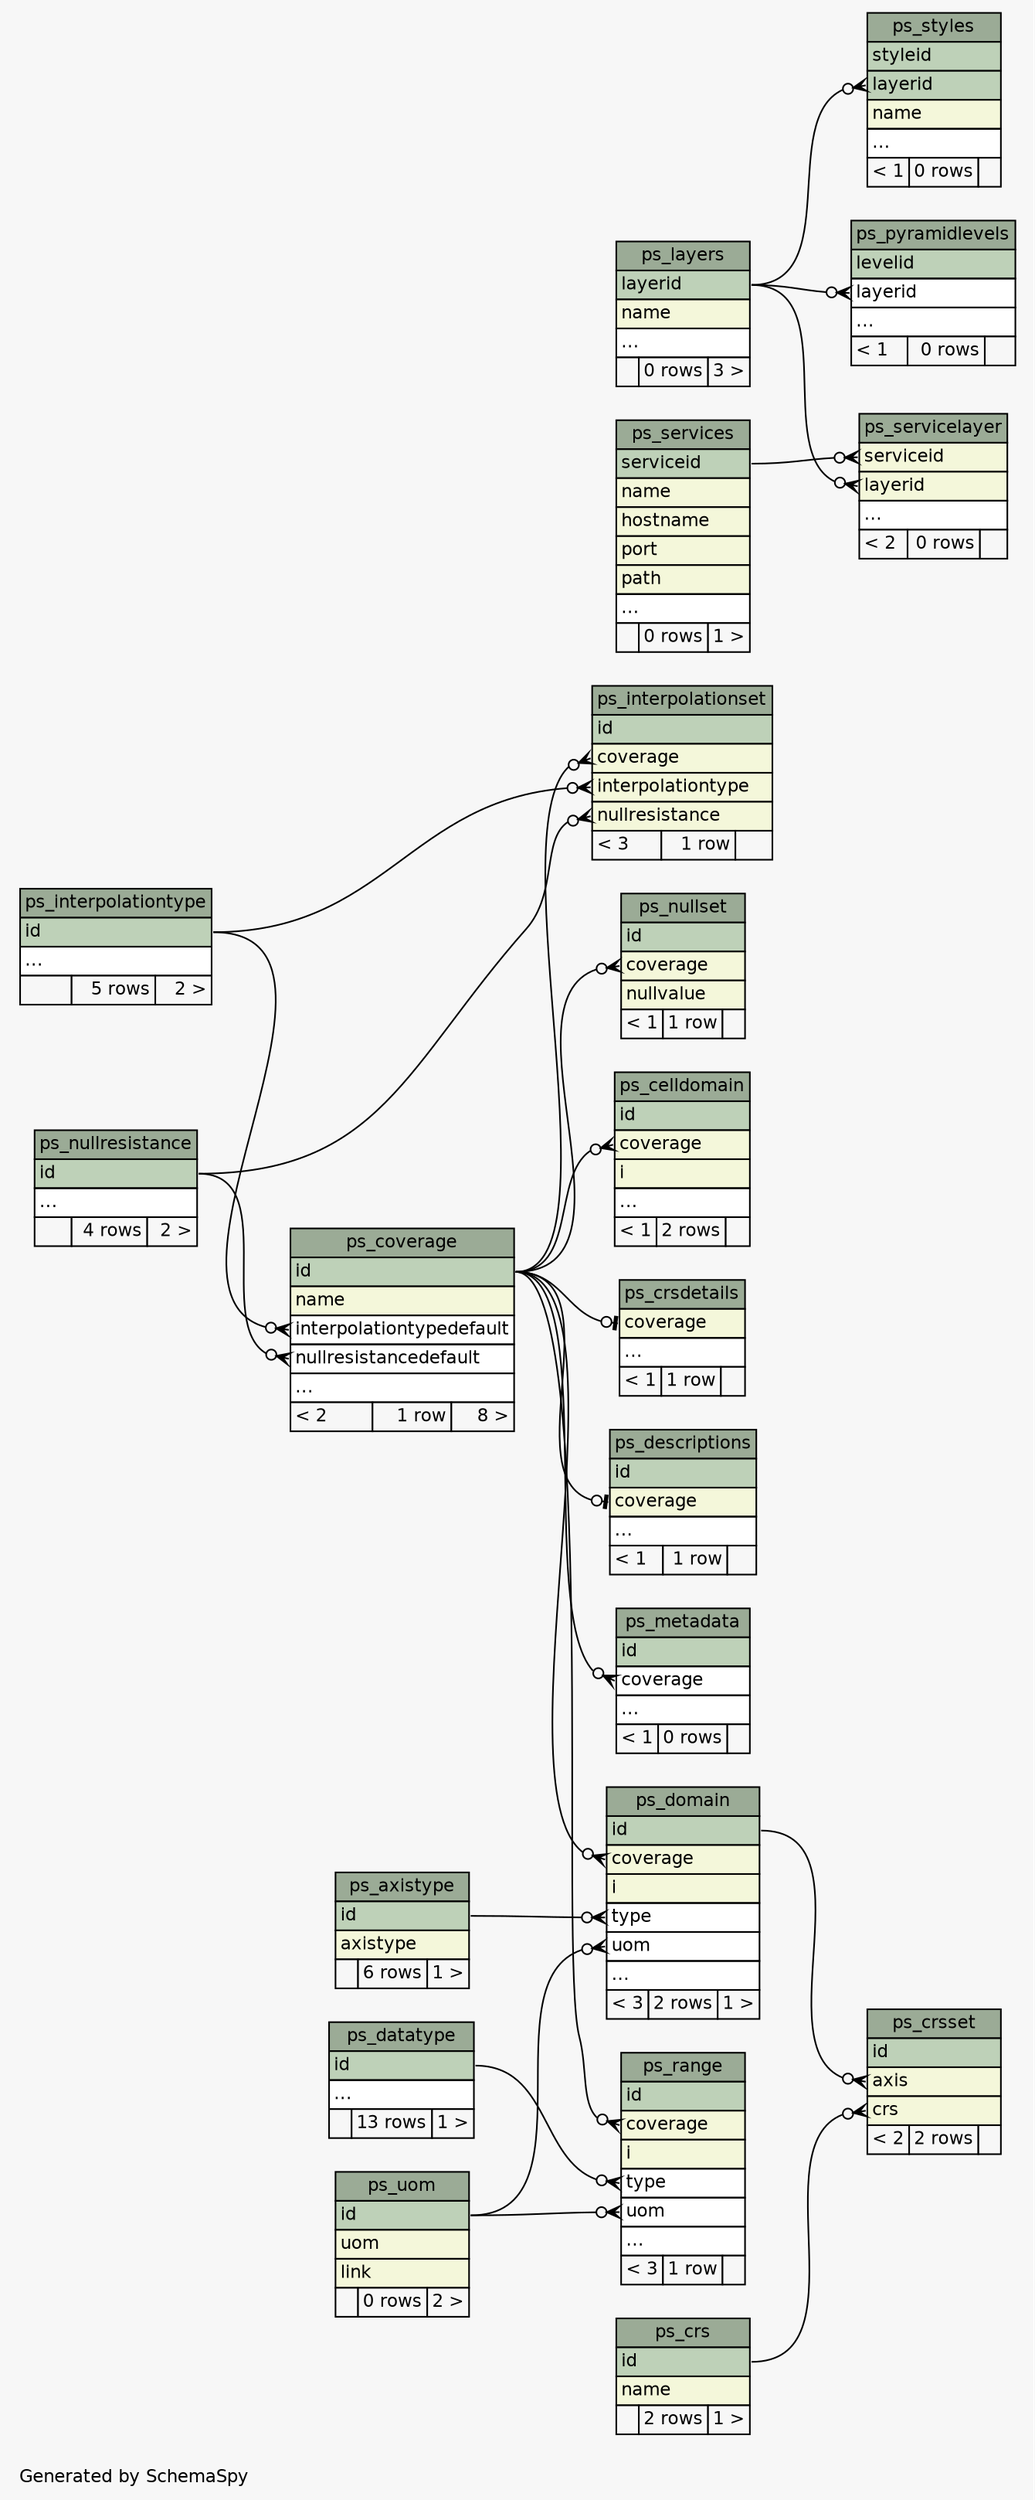 // dot 2.20.2 on Linux 2.6.32-45-generic
// SchemaSpy rev 590
digraph "compactRelationshipsDiagram" {
  graph [
    rankdir="RL"
    bgcolor="#f7f7f7"
    label="\nGenerated by SchemaSpy"
    labeljust="l"
    nodesep="0.18"
    ranksep="0.46"
    fontname="Helvetica"
    fontsize="11"
  ];
  node [
    fontname="Helvetica"
    fontsize="11"
    shape="plaintext"
  ];
  edge [
    arrowsize="0.8"
  ];
  "ps_axistype" [
    label=<
    <TABLE BORDER="0" CELLBORDER="1" CELLSPACING="0" BGCOLOR="#ffffff">
      <TR><TD COLSPAN="3" BGCOLOR="#9bab96" ALIGN="CENTER">ps_axistype</TD></TR>
      <TR><TD PORT="id" COLSPAN="3" BGCOLOR="#bed1b8" ALIGN="LEFT">id</TD></TR>
      <TR><TD PORT="axistype" COLSPAN="3" BGCOLOR="#f4f7da" ALIGN="LEFT">axistype</TD></TR>
      <TR><TD ALIGN="LEFT" BGCOLOR="#f7f7f7">  </TD><TD ALIGN="RIGHT" BGCOLOR="#f7f7f7">6 rows</TD><TD ALIGN="RIGHT" BGCOLOR="#f7f7f7">1 &gt;</TD></TR>
    </TABLE>>
    URL="tables/ps_axistype.html"
    tooltip="ps_axistype"
  ];
  "ps_celldomain" [
    label=<
    <TABLE BORDER="0" CELLBORDER="1" CELLSPACING="0" BGCOLOR="#ffffff">
      <TR><TD COLSPAN="3" BGCOLOR="#9bab96" ALIGN="CENTER">ps_celldomain</TD></TR>
      <TR><TD PORT="id" COLSPAN="3" BGCOLOR="#bed1b8" ALIGN="LEFT">id</TD></TR>
      <TR><TD PORT="coverage" COLSPAN="3" BGCOLOR="#f4f7da" ALIGN="LEFT">coverage</TD></TR>
      <TR><TD PORT="i" COLSPAN="3" BGCOLOR="#f4f7da" ALIGN="LEFT">i</TD></TR>
      <TR><TD PORT="elipses" COLSPAN="3" ALIGN="LEFT">...</TD></TR>
      <TR><TD ALIGN="LEFT" BGCOLOR="#f7f7f7">&lt; 1</TD><TD ALIGN="RIGHT" BGCOLOR="#f7f7f7">2 rows</TD><TD ALIGN="RIGHT" BGCOLOR="#f7f7f7">  </TD></TR>
    </TABLE>>
    URL="tables/ps_celldomain.html"
    tooltip="ps_celldomain"
  ];
  "ps_coverage" [
    label=<
    <TABLE BORDER="0" CELLBORDER="1" CELLSPACING="0" BGCOLOR="#ffffff">
      <TR><TD COLSPAN="3" BGCOLOR="#9bab96" ALIGN="CENTER">ps_coverage</TD></TR>
      <TR><TD PORT="id" COLSPAN="3" BGCOLOR="#bed1b8" ALIGN="LEFT">id</TD></TR>
      <TR><TD PORT="name" COLSPAN="3" BGCOLOR="#f4f7da" ALIGN="LEFT">name</TD></TR>
      <TR><TD PORT="interpolationtypedefault" COLSPAN="3" ALIGN="LEFT">interpolationtypedefault</TD></TR>
      <TR><TD PORT="nullresistancedefault" COLSPAN="3" ALIGN="LEFT">nullresistancedefault</TD></TR>
      <TR><TD PORT="elipses" COLSPAN="3" ALIGN="LEFT">...</TD></TR>
      <TR><TD ALIGN="LEFT" BGCOLOR="#f7f7f7">&lt; 2</TD><TD ALIGN="RIGHT" BGCOLOR="#f7f7f7">1 row</TD><TD ALIGN="RIGHT" BGCOLOR="#f7f7f7">8 &gt;</TD></TR>
    </TABLE>>
    URL="tables/ps_coverage.html"
    tooltip="ps_coverage"
  ];
  "ps_crs" [
    label=<
    <TABLE BORDER="0" CELLBORDER="1" CELLSPACING="0" BGCOLOR="#ffffff">
      <TR><TD COLSPAN="3" BGCOLOR="#9bab96" ALIGN="CENTER">ps_crs</TD></TR>
      <TR><TD PORT="id" COLSPAN="3" BGCOLOR="#bed1b8" ALIGN="LEFT">id</TD></TR>
      <TR><TD PORT="name" COLSPAN="3" BGCOLOR="#f4f7da" ALIGN="LEFT">name</TD></TR>
      <TR><TD ALIGN="LEFT" BGCOLOR="#f7f7f7">  </TD><TD ALIGN="RIGHT" BGCOLOR="#f7f7f7">2 rows</TD><TD ALIGN="RIGHT" BGCOLOR="#f7f7f7">1 &gt;</TD></TR>
    </TABLE>>
    URL="tables/ps_crs.html"
    tooltip="ps_crs"
  ];
  "ps_crsdetails" [
    label=<
    <TABLE BORDER="0" CELLBORDER="1" CELLSPACING="0" BGCOLOR="#ffffff">
      <TR><TD COLSPAN="3" BGCOLOR="#9bab96" ALIGN="CENTER">ps_crsdetails</TD></TR>
      <TR><TD PORT="coverage" COLSPAN="3" BGCOLOR="#f4f7da" ALIGN="LEFT">coverage</TD></TR>
      <TR><TD PORT="elipses" COLSPAN="3" ALIGN="LEFT">...</TD></TR>
      <TR><TD ALIGN="LEFT" BGCOLOR="#f7f7f7">&lt; 1</TD><TD ALIGN="RIGHT" BGCOLOR="#f7f7f7">1 row</TD><TD ALIGN="RIGHT" BGCOLOR="#f7f7f7">  </TD></TR>
    </TABLE>>
    URL="tables/ps_crsdetails.html"
    tooltip="ps_crsdetails"
  ];
  "ps_crsset" [
    label=<
    <TABLE BORDER="0" CELLBORDER="1" CELLSPACING="0" BGCOLOR="#ffffff">
      <TR><TD COLSPAN="3" BGCOLOR="#9bab96" ALIGN="CENTER">ps_crsset</TD></TR>
      <TR><TD PORT="id" COLSPAN="3" BGCOLOR="#bed1b8" ALIGN="LEFT">id</TD></TR>
      <TR><TD PORT="axis" COLSPAN="3" BGCOLOR="#f4f7da" ALIGN="LEFT">axis</TD></TR>
      <TR><TD PORT="crs" COLSPAN="3" BGCOLOR="#f4f7da" ALIGN="LEFT">crs</TD></TR>
      <TR><TD ALIGN="LEFT" BGCOLOR="#f7f7f7">&lt; 2</TD><TD ALIGN="RIGHT" BGCOLOR="#f7f7f7">2 rows</TD><TD ALIGN="RIGHT" BGCOLOR="#f7f7f7">  </TD></TR>
    </TABLE>>
    URL="tables/ps_crsset.html"
    tooltip="ps_crsset"
  ];
  "ps_datatype" [
    label=<
    <TABLE BORDER="0" CELLBORDER="1" CELLSPACING="0" BGCOLOR="#ffffff">
      <TR><TD COLSPAN="3" BGCOLOR="#9bab96" ALIGN="CENTER">ps_datatype</TD></TR>
      <TR><TD PORT="id" COLSPAN="3" BGCOLOR="#bed1b8" ALIGN="LEFT">id</TD></TR>
      <TR><TD PORT="elipses" COLSPAN="3" ALIGN="LEFT">...</TD></TR>
      <TR><TD ALIGN="LEFT" BGCOLOR="#f7f7f7">  </TD><TD ALIGN="RIGHT" BGCOLOR="#f7f7f7">13 rows</TD><TD ALIGN="RIGHT" BGCOLOR="#f7f7f7">1 &gt;</TD></TR>
    </TABLE>>
    URL="tables/ps_datatype.html"
    tooltip="ps_datatype"
  ];
  "ps_descriptions" [
    label=<
    <TABLE BORDER="0" CELLBORDER="1" CELLSPACING="0" BGCOLOR="#ffffff">
      <TR><TD COLSPAN="3" BGCOLOR="#9bab96" ALIGN="CENTER">ps_descriptions</TD></TR>
      <TR><TD PORT="id" COLSPAN="3" BGCOLOR="#bed1b8" ALIGN="LEFT">id</TD></TR>
      <TR><TD PORT="coverage" COLSPAN="3" BGCOLOR="#f4f7da" ALIGN="LEFT">coverage</TD></TR>
      <TR><TD PORT="elipses" COLSPAN="3" ALIGN="LEFT">...</TD></TR>
      <TR><TD ALIGN="LEFT" BGCOLOR="#f7f7f7">&lt; 1</TD><TD ALIGN="RIGHT" BGCOLOR="#f7f7f7">1 row</TD><TD ALIGN="RIGHT" BGCOLOR="#f7f7f7">  </TD></TR>
    </TABLE>>
    URL="tables/ps_descriptions.html"
    tooltip="ps_descriptions"
  ];
  "ps_domain" [
    label=<
    <TABLE BORDER="0" CELLBORDER="1" CELLSPACING="0" BGCOLOR="#ffffff">
      <TR><TD COLSPAN="3" BGCOLOR="#9bab96" ALIGN="CENTER">ps_domain</TD></TR>
      <TR><TD PORT="id" COLSPAN="3" BGCOLOR="#bed1b8" ALIGN="LEFT">id</TD></TR>
      <TR><TD PORT="coverage" COLSPAN="3" BGCOLOR="#f4f7da" ALIGN="LEFT">coverage</TD></TR>
      <TR><TD PORT="i" COLSPAN="3" BGCOLOR="#f4f7da" ALIGN="LEFT">i</TD></TR>
      <TR><TD PORT="type" COLSPAN="3" ALIGN="LEFT">type</TD></TR>
      <TR><TD PORT="uom" COLSPAN="3" ALIGN="LEFT">uom</TD></TR>
      <TR><TD PORT="elipses" COLSPAN="3" ALIGN="LEFT">...</TD></TR>
      <TR><TD ALIGN="LEFT" BGCOLOR="#f7f7f7">&lt; 3</TD><TD ALIGN="RIGHT" BGCOLOR="#f7f7f7">2 rows</TD><TD ALIGN="RIGHT" BGCOLOR="#f7f7f7">1 &gt;</TD></TR>
    </TABLE>>
    URL="tables/ps_domain.html"
    tooltip="ps_domain"
  ];
  "ps_interpolationset" [
    label=<
    <TABLE BORDER="0" CELLBORDER="1" CELLSPACING="0" BGCOLOR="#ffffff">
      <TR><TD COLSPAN="3" BGCOLOR="#9bab96" ALIGN="CENTER">ps_interpolationset</TD></TR>
      <TR><TD PORT="id" COLSPAN="3" BGCOLOR="#bed1b8" ALIGN="LEFT">id</TD></TR>
      <TR><TD PORT="coverage" COLSPAN="3" BGCOLOR="#f4f7da" ALIGN="LEFT">coverage</TD></TR>
      <TR><TD PORT="interpolationtype" COLSPAN="3" BGCOLOR="#f4f7da" ALIGN="LEFT">interpolationtype</TD></TR>
      <TR><TD PORT="nullresistance" COLSPAN="3" BGCOLOR="#f4f7da" ALIGN="LEFT">nullresistance</TD></TR>
      <TR><TD ALIGN="LEFT" BGCOLOR="#f7f7f7">&lt; 3</TD><TD ALIGN="RIGHT" BGCOLOR="#f7f7f7">1 row</TD><TD ALIGN="RIGHT" BGCOLOR="#f7f7f7">  </TD></TR>
    </TABLE>>
    URL="tables/ps_interpolationset.html"
    tooltip="ps_interpolationset"
  ];
  "ps_interpolationtype" [
    label=<
    <TABLE BORDER="0" CELLBORDER="1" CELLSPACING="0" BGCOLOR="#ffffff">
      <TR><TD COLSPAN="3" BGCOLOR="#9bab96" ALIGN="CENTER">ps_interpolationtype</TD></TR>
      <TR><TD PORT="id" COLSPAN="3" BGCOLOR="#bed1b8" ALIGN="LEFT">id</TD></TR>
      <TR><TD PORT="elipses" COLSPAN="3" ALIGN="LEFT">...</TD></TR>
      <TR><TD ALIGN="LEFT" BGCOLOR="#f7f7f7">  </TD><TD ALIGN="RIGHT" BGCOLOR="#f7f7f7">5 rows</TD><TD ALIGN="RIGHT" BGCOLOR="#f7f7f7">2 &gt;</TD></TR>
    </TABLE>>
    URL="tables/ps_interpolationtype.html"
    tooltip="ps_interpolationtype"
  ];
  "ps_layers" [
    label=<
    <TABLE BORDER="0" CELLBORDER="1" CELLSPACING="0" BGCOLOR="#ffffff">
      <TR><TD COLSPAN="3" BGCOLOR="#9bab96" ALIGN="CENTER">ps_layers</TD></TR>
      <TR><TD PORT="layerid" COLSPAN="3" BGCOLOR="#bed1b8" ALIGN="LEFT">layerid</TD></TR>
      <TR><TD PORT="name" COLSPAN="3" BGCOLOR="#f4f7da" ALIGN="LEFT">name</TD></TR>
      <TR><TD PORT="elipses" COLSPAN="3" ALIGN="LEFT">...</TD></TR>
      <TR><TD ALIGN="LEFT" BGCOLOR="#f7f7f7">  </TD><TD ALIGN="RIGHT" BGCOLOR="#f7f7f7">0 rows</TD><TD ALIGN="RIGHT" BGCOLOR="#f7f7f7">3 &gt;</TD></TR>
    </TABLE>>
    URL="tables/ps_layers.html"
    tooltip="ps_layers"
  ];
  "ps_metadata" [
    label=<
    <TABLE BORDER="0" CELLBORDER="1" CELLSPACING="0" BGCOLOR="#ffffff">
      <TR><TD COLSPAN="3" BGCOLOR="#9bab96" ALIGN="CENTER">ps_metadata</TD></TR>
      <TR><TD PORT="id" COLSPAN="3" BGCOLOR="#bed1b8" ALIGN="LEFT">id</TD></TR>
      <TR><TD PORT="coverage" COLSPAN="3" ALIGN="LEFT">coverage</TD></TR>
      <TR><TD PORT="elipses" COLSPAN="3" ALIGN="LEFT">...</TD></TR>
      <TR><TD ALIGN="LEFT" BGCOLOR="#f7f7f7">&lt; 1</TD><TD ALIGN="RIGHT" BGCOLOR="#f7f7f7">0 rows</TD><TD ALIGN="RIGHT" BGCOLOR="#f7f7f7">  </TD></TR>
    </TABLE>>
    URL="tables/ps_metadata.html"
    tooltip="ps_metadata"
  ];
  "ps_nullresistance" [
    label=<
    <TABLE BORDER="0" CELLBORDER="1" CELLSPACING="0" BGCOLOR="#ffffff">
      <TR><TD COLSPAN="3" BGCOLOR="#9bab96" ALIGN="CENTER">ps_nullresistance</TD></TR>
      <TR><TD PORT="id" COLSPAN="3" BGCOLOR="#bed1b8" ALIGN="LEFT">id</TD></TR>
      <TR><TD PORT="elipses" COLSPAN="3" ALIGN="LEFT">...</TD></TR>
      <TR><TD ALIGN="LEFT" BGCOLOR="#f7f7f7">  </TD><TD ALIGN="RIGHT" BGCOLOR="#f7f7f7">4 rows</TD><TD ALIGN="RIGHT" BGCOLOR="#f7f7f7">2 &gt;</TD></TR>
    </TABLE>>
    URL="tables/ps_nullresistance.html"
    tooltip="ps_nullresistance"
  ];
  "ps_nullset" [
    label=<
    <TABLE BORDER="0" CELLBORDER="1" CELLSPACING="0" BGCOLOR="#ffffff">
      <TR><TD COLSPAN="3" BGCOLOR="#9bab96" ALIGN="CENTER">ps_nullset</TD></TR>
      <TR><TD PORT="id" COLSPAN="3" BGCOLOR="#bed1b8" ALIGN="LEFT">id</TD></TR>
      <TR><TD PORT="coverage" COLSPAN="3" BGCOLOR="#f4f7da" ALIGN="LEFT">coverage</TD></TR>
      <TR><TD PORT="nullvalue" COLSPAN="3" BGCOLOR="#f4f7da" ALIGN="LEFT">nullvalue</TD></TR>
      <TR><TD ALIGN="LEFT" BGCOLOR="#f7f7f7">&lt; 1</TD><TD ALIGN="RIGHT" BGCOLOR="#f7f7f7">1 row</TD><TD ALIGN="RIGHT" BGCOLOR="#f7f7f7">  </TD></TR>
    </TABLE>>
    URL="tables/ps_nullset.html"
    tooltip="ps_nullset"
  ];
  "ps_pyramidlevels" [
    label=<
    <TABLE BORDER="0" CELLBORDER="1" CELLSPACING="0" BGCOLOR="#ffffff">
      <TR><TD COLSPAN="3" BGCOLOR="#9bab96" ALIGN="CENTER">ps_pyramidlevels</TD></TR>
      <TR><TD PORT="levelid" COLSPAN="3" BGCOLOR="#bed1b8" ALIGN="LEFT">levelid</TD></TR>
      <TR><TD PORT="layerid" COLSPAN="3" ALIGN="LEFT">layerid</TD></TR>
      <TR><TD PORT="elipses" COLSPAN="3" ALIGN="LEFT">...</TD></TR>
      <TR><TD ALIGN="LEFT" BGCOLOR="#f7f7f7">&lt; 1</TD><TD ALIGN="RIGHT" BGCOLOR="#f7f7f7">0 rows</TD><TD ALIGN="RIGHT" BGCOLOR="#f7f7f7">  </TD></TR>
    </TABLE>>
    URL="tables/ps_pyramidlevels.html"
    tooltip="ps_pyramidlevels"
  ];
  "ps_range" [
    label=<
    <TABLE BORDER="0" CELLBORDER="1" CELLSPACING="0" BGCOLOR="#ffffff">
      <TR><TD COLSPAN="3" BGCOLOR="#9bab96" ALIGN="CENTER">ps_range</TD></TR>
      <TR><TD PORT="id" COLSPAN="3" BGCOLOR="#bed1b8" ALIGN="LEFT">id</TD></TR>
      <TR><TD PORT="coverage" COLSPAN="3" BGCOLOR="#f4f7da" ALIGN="LEFT">coverage</TD></TR>
      <TR><TD PORT="i" COLSPAN="3" BGCOLOR="#f4f7da" ALIGN="LEFT">i</TD></TR>
      <TR><TD PORT="type" COLSPAN="3" ALIGN="LEFT">type</TD></TR>
      <TR><TD PORT="uom" COLSPAN="3" ALIGN="LEFT">uom</TD></TR>
      <TR><TD PORT="elipses" COLSPAN="3" ALIGN="LEFT">...</TD></TR>
      <TR><TD ALIGN="LEFT" BGCOLOR="#f7f7f7">&lt; 3</TD><TD ALIGN="RIGHT" BGCOLOR="#f7f7f7">1 row</TD><TD ALIGN="RIGHT" BGCOLOR="#f7f7f7">  </TD></TR>
    </TABLE>>
    URL="tables/ps_range.html"
    tooltip="ps_range"
  ];
  "ps_servicelayer" [
    label=<
    <TABLE BORDER="0" CELLBORDER="1" CELLSPACING="0" BGCOLOR="#ffffff">
      <TR><TD COLSPAN="3" BGCOLOR="#9bab96" ALIGN="CENTER">ps_servicelayer</TD></TR>
      <TR><TD PORT="serviceid" COLSPAN="3" BGCOLOR="#f4f7da" ALIGN="LEFT">serviceid</TD></TR>
      <TR><TD PORT="layerid" COLSPAN="3" BGCOLOR="#f4f7da" ALIGN="LEFT">layerid</TD></TR>
      <TR><TD PORT="elipses" COLSPAN="3" ALIGN="LEFT">...</TD></TR>
      <TR><TD ALIGN="LEFT" BGCOLOR="#f7f7f7">&lt; 2</TD><TD ALIGN="RIGHT" BGCOLOR="#f7f7f7">0 rows</TD><TD ALIGN="RIGHT" BGCOLOR="#f7f7f7">  </TD></TR>
    </TABLE>>
    URL="tables/ps_servicelayer.html"
    tooltip="ps_servicelayer"
  ];
  "ps_services" [
    label=<
    <TABLE BORDER="0" CELLBORDER="1" CELLSPACING="0" BGCOLOR="#ffffff">
      <TR><TD COLSPAN="3" BGCOLOR="#9bab96" ALIGN="CENTER">ps_services</TD></TR>
      <TR><TD PORT="serviceid" COLSPAN="3" BGCOLOR="#bed1b8" ALIGN="LEFT">serviceid</TD></TR>
      <TR><TD PORT="name" COLSPAN="3" BGCOLOR="#f4f7da" ALIGN="LEFT">name</TD></TR>
      <TR><TD PORT="hostname" COLSPAN="3" BGCOLOR="#f4f7da" ALIGN="LEFT">hostname</TD></TR>
      <TR><TD PORT="port" COLSPAN="3" BGCOLOR="#f4f7da" ALIGN="LEFT">port</TD></TR>
      <TR><TD PORT="path" COLSPAN="3" BGCOLOR="#f4f7da" ALIGN="LEFT">path</TD></TR>
      <TR><TD PORT="elipses" COLSPAN="3" ALIGN="LEFT">...</TD></TR>
      <TR><TD ALIGN="LEFT" BGCOLOR="#f7f7f7">  </TD><TD ALIGN="RIGHT" BGCOLOR="#f7f7f7">0 rows</TD><TD ALIGN="RIGHT" BGCOLOR="#f7f7f7">1 &gt;</TD></TR>
    </TABLE>>
    URL="tables/ps_services.html"
    tooltip="ps_services"
  ];
  "ps_styles" [
    label=<
    <TABLE BORDER="0" CELLBORDER="1" CELLSPACING="0" BGCOLOR="#ffffff">
      <TR><TD COLSPAN="3" BGCOLOR="#9bab96" ALIGN="CENTER">ps_styles</TD></TR>
      <TR><TD PORT="styleid" COLSPAN="3" BGCOLOR="#bed1b8" ALIGN="LEFT">styleid</TD></TR>
      <TR><TD PORT="layerid" COLSPAN="3" BGCOLOR="#bed1b8" ALIGN="LEFT">layerid</TD></TR>
      <TR><TD PORT="name" COLSPAN="3" BGCOLOR="#f4f7da" ALIGN="LEFT">name</TD></TR>
      <TR><TD PORT="elipses" COLSPAN="3" ALIGN="LEFT">...</TD></TR>
      <TR><TD ALIGN="LEFT" BGCOLOR="#f7f7f7">&lt; 1</TD><TD ALIGN="RIGHT" BGCOLOR="#f7f7f7">0 rows</TD><TD ALIGN="RIGHT" BGCOLOR="#f7f7f7">  </TD></TR>
    </TABLE>>
    URL="tables/ps_styles.html"
    tooltip="ps_styles"
  ];
  "ps_uom" [
    label=<
    <TABLE BORDER="0" CELLBORDER="1" CELLSPACING="0" BGCOLOR="#ffffff">
      <TR><TD COLSPAN="3" BGCOLOR="#9bab96" ALIGN="CENTER">ps_uom</TD></TR>
      <TR><TD PORT="id" COLSPAN="3" BGCOLOR="#bed1b8" ALIGN="LEFT">id</TD></TR>
      <TR><TD PORT="uom" COLSPAN="3" BGCOLOR="#f4f7da" ALIGN="LEFT">uom</TD></TR>
      <TR><TD PORT="link" COLSPAN="3" BGCOLOR="#f4f7da" ALIGN="LEFT">link</TD></TR>
      <TR><TD ALIGN="LEFT" BGCOLOR="#f7f7f7">  </TD><TD ALIGN="RIGHT" BGCOLOR="#f7f7f7">0 rows</TD><TD ALIGN="RIGHT" BGCOLOR="#f7f7f7">2 &gt;</TD></TR>
    </TABLE>>
    URL="tables/ps_uom.html"
    tooltip="ps_uom"
  ];
  "ps_celldomain":"coverage":w -> "ps_coverage":"id":e [arrowhead=none dir=back arrowtail=crowodot];
  "ps_coverage":"interpolationtypedefault":w -> "ps_interpolationtype":"id":e [arrowhead=none dir=back arrowtail=crowodot];
  "ps_coverage":"nullresistancedefault":w -> "ps_nullresistance":"id":e [arrowhead=none dir=back arrowtail=crowodot];
  "ps_crsdetails":"coverage":w -> "ps_coverage":"id":e [arrowhead=none dir=back arrowtail=teeodot];
  "ps_crsset":"axis":w -> "ps_domain":"id":e [arrowhead=none dir=back arrowtail=crowodot];
  "ps_crsset":"crs":w -> "ps_crs":"id":e [arrowhead=none dir=back arrowtail=crowodot];
  "ps_descriptions":"coverage":w -> "ps_coverage":"id":e [arrowhead=none dir=back arrowtail=teeodot];
  "ps_domain":"coverage":w -> "ps_coverage":"id":e [arrowhead=none dir=back arrowtail=crowodot];
  "ps_domain":"type":w -> "ps_axistype":"id":e [arrowhead=none dir=back arrowtail=crowodot];
  "ps_domain":"uom":w -> "ps_uom":"id":e [arrowhead=none dir=back arrowtail=crowodot];
  "ps_interpolationset":"coverage":w -> "ps_coverage":"id":e [arrowhead=none dir=back arrowtail=crowodot];
  "ps_interpolationset":"interpolationtype":w -> "ps_interpolationtype":"id":e [arrowhead=none dir=back arrowtail=crowodot];
  "ps_interpolationset":"nullresistance":w -> "ps_nullresistance":"id":e [arrowhead=none dir=back arrowtail=crowodot];
  "ps_metadata":"coverage":w -> "ps_coverage":"id":e [arrowhead=none dir=back arrowtail=crowodot];
  "ps_nullset":"coverage":w -> "ps_coverage":"id":e [arrowhead=none dir=back arrowtail=crowodot];
  "ps_pyramidlevels":"layerid":w -> "ps_layers":"layerid":e [arrowhead=none dir=back arrowtail=crowodot];
  "ps_range":"coverage":w -> "ps_coverage":"id":e [arrowhead=none dir=back arrowtail=crowodot];
  "ps_range":"type":w -> "ps_datatype":"id":e [arrowhead=none dir=back arrowtail=crowodot];
  "ps_range":"uom":w -> "ps_uom":"id":e [arrowhead=none dir=back arrowtail=crowodot];
  "ps_servicelayer":"layerid":w -> "ps_layers":"layerid":e [arrowhead=none dir=back arrowtail=crowodot];
  "ps_servicelayer":"serviceid":w -> "ps_services":"serviceid":e [arrowhead=none dir=back arrowtail=crowodot];
  "ps_styles":"layerid":w -> "ps_layers":"layerid":e [arrowhead=none dir=back arrowtail=crowodot];
}
